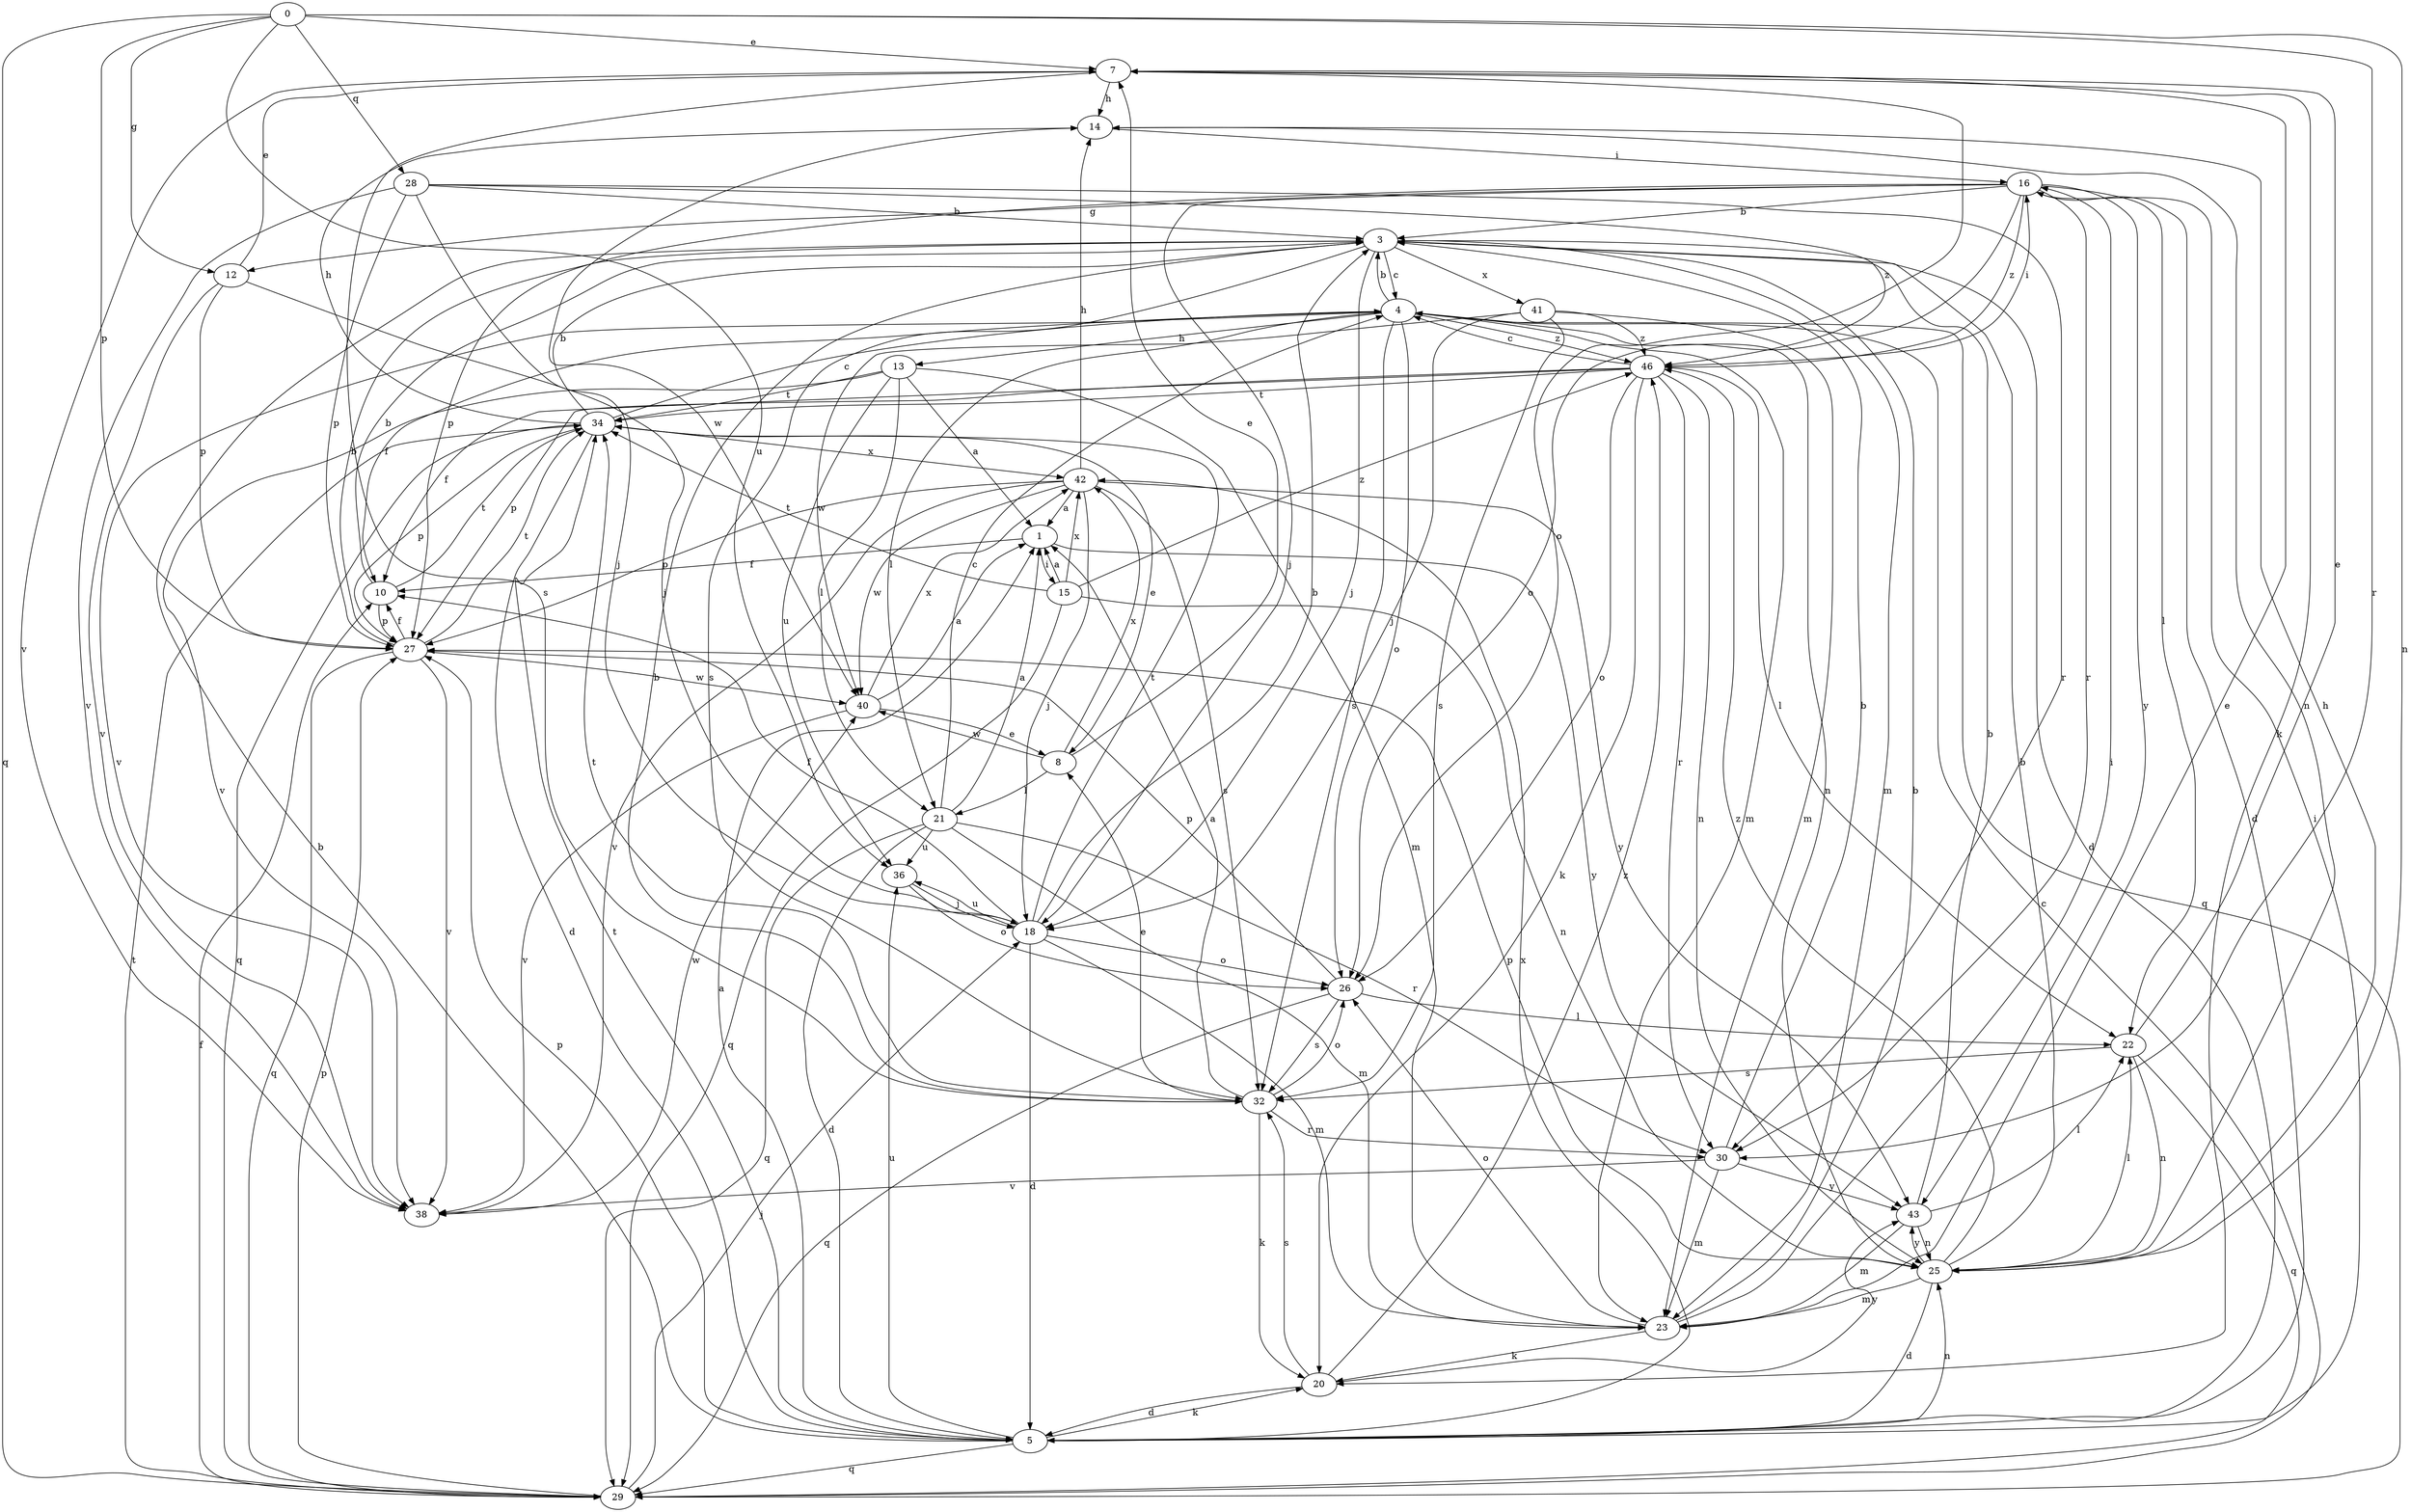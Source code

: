 strict digraph  {
0;
1;
3;
4;
5;
7;
8;
10;
12;
13;
14;
15;
16;
18;
20;
21;
22;
23;
25;
26;
27;
28;
29;
30;
32;
34;
36;
38;
40;
41;
42;
43;
46;
0 -> 7  [label=e];
0 -> 12  [label=g];
0 -> 25  [label=n];
0 -> 27  [label=p];
0 -> 28  [label=q];
0 -> 29  [label=q];
0 -> 30  [label=r];
0 -> 36  [label=u];
1 -> 10  [label=f];
1 -> 15  [label=i];
1 -> 43  [label=y];
3 -> 4  [label=c];
3 -> 5  [label=d];
3 -> 18  [label=j];
3 -> 23  [label=m];
3 -> 32  [label=s];
3 -> 41  [label=x];
4 -> 3  [label=b];
4 -> 10  [label=f];
4 -> 13  [label=h];
4 -> 21  [label=l];
4 -> 23  [label=m];
4 -> 25  [label=n];
4 -> 26  [label=o];
4 -> 29  [label=q];
4 -> 32  [label=s];
4 -> 38  [label=v];
4 -> 46  [label=z];
5 -> 1  [label=a];
5 -> 3  [label=b];
5 -> 16  [label=i];
5 -> 20  [label=k];
5 -> 25  [label=n];
5 -> 27  [label=p];
5 -> 29  [label=q];
5 -> 34  [label=t];
5 -> 36  [label=u];
5 -> 42  [label=x];
7 -> 14  [label=h];
7 -> 20  [label=k];
7 -> 26  [label=o];
7 -> 32  [label=s];
7 -> 38  [label=v];
8 -> 7  [label=e];
8 -> 21  [label=l];
8 -> 40  [label=w];
8 -> 42  [label=x];
10 -> 3  [label=b];
10 -> 27  [label=p];
10 -> 34  [label=t];
12 -> 7  [label=e];
12 -> 18  [label=j];
12 -> 27  [label=p];
12 -> 38  [label=v];
13 -> 1  [label=a];
13 -> 21  [label=l];
13 -> 23  [label=m];
13 -> 34  [label=t];
13 -> 36  [label=u];
13 -> 38  [label=v];
14 -> 16  [label=i];
14 -> 25  [label=n];
14 -> 40  [label=w];
15 -> 1  [label=a];
15 -> 25  [label=n];
15 -> 29  [label=q];
15 -> 34  [label=t];
15 -> 42  [label=x];
15 -> 46  [label=z];
16 -> 3  [label=b];
16 -> 5  [label=d];
16 -> 12  [label=g];
16 -> 18  [label=j];
16 -> 22  [label=l];
16 -> 26  [label=o];
16 -> 27  [label=p];
16 -> 30  [label=r];
16 -> 43  [label=y];
16 -> 46  [label=z];
18 -> 3  [label=b];
18 -> 5  [label=d];
18 -> 10  [label=f];
18 -> 23  [label=m];
18 -> 26  [label=o];
18 -> 34  [label=t];
18 -> 36  [label=u];
20 -> 5  [label=d];
20 -> 32  [label=s];
20 -> 43  [label=y];
20 -> 46  [label=z];
21 -> 1  [label=a];
21 -> 4  [label=c];
21 -> 5  [label=d];
21 -> 23  [label=m];
21 -> 29  [label=q];
21 -> 30  [label=r];
21 -> 36  [label=u];
22 -> 7  [label=e];
22 -> 25  [label=n];
22 -> 29  [label=q];
22 -> 32  [label=s];
23 -> 3  [label=b];
23 -> 7  [label=e];
23 -> 16  [label=i];
23 -> 20  [label=k];
23 -> 26  [label=o];
25 -> 3  [label=b];
25 -> 5  [label=d];
25 -> 14  [label=h];
25 -> 22  [label=l];
25 -> 23  [label=m];
25 -> 27  [label=p];
25 -> 43  [label=y];
25 -> 46  [label=z];
26 -> 22  [label=l];
26 -> 27  [label=p];
26 -> 29  [label=q];
26 -> 32  [label=s];
27 -> 3  [label=b];
27 -> 10  [label=f];
27 -> 29  [label=q];
27 -> 34  [label=t];
27 -> 38  [label=v];
27 -> 40  [label=w];
28 -> 3  [label=b];
28 -> 18  [label=j];
28 -> 27  [label=p];
28 -> 30  [label=r];
28 -> 38  [label=v];
28 -> 46  [label=z];
29 -> 4  [label=c];
29 -> 10  [label=f];
29 -> 18  [label=j];
29 -> 27  [label=p];
29 -> 34  [label=t];
30 -> 3  [label=b];
30 -> 23  [label=m];
30 -> 38  [label=v];
30 -> 43  [label=y];
32 -> 1  [label=a];
32 -> 3  [label=b];
32 -> 8  [label=e];
32 -> 20  [label=k];
32 -> 26  [label=o];
32 -> 30  [label=r];
32 -> 34  [label=t];
34 -> 3  [label=b];
34 -> 4  [label=c];
34 -> 5  [label=d];
34 -> 8  [label=e];
34 -> 14  [label=h];
34 -> 27  [label=p];
34 -> 29  [label=q];
34 -> 42  [label=x];
36 -> 18  [label=j];
36 -> 26  [label=o];
38 -> 40  [label=w];
40 -> 1  [label=a];
40 -> 8  [label=e];
40 -> 38  [label=v];
40 -> 42  [label=x];
41 -> 18  [label=j];
41 -> 23  [label=m];
41 -> 32  [label=s];
41 -> 40  [label=w];
41 -> 46  [label=z];
42 -> 1  [label=a];
42 -> 14  [label=h];
42 -> 18  [label=j];
42 -> 27  [label=p];
42 -> 32  [label=s];
42 -> 38  [label=v];
42 -> 40  [label=w];
42 -> 43  [label=y];
43 -> 3  [label=b];
43 -> 22  [label=l];
43 -> 23  [label=m];
43 -> 25  [label=n];
46 -> 4  [label=c];
46 -> 10  [label=f];
46 -> 16  [label=i];
46 -> 20  [label=k];
46 -> 22  [label=l];
46 -> 25  [label=n];
46 -> 26  [label=o];
46 -> 27  [label=p];
46 -> 30  [label=r];
46 -> 34  [label=t];
}
